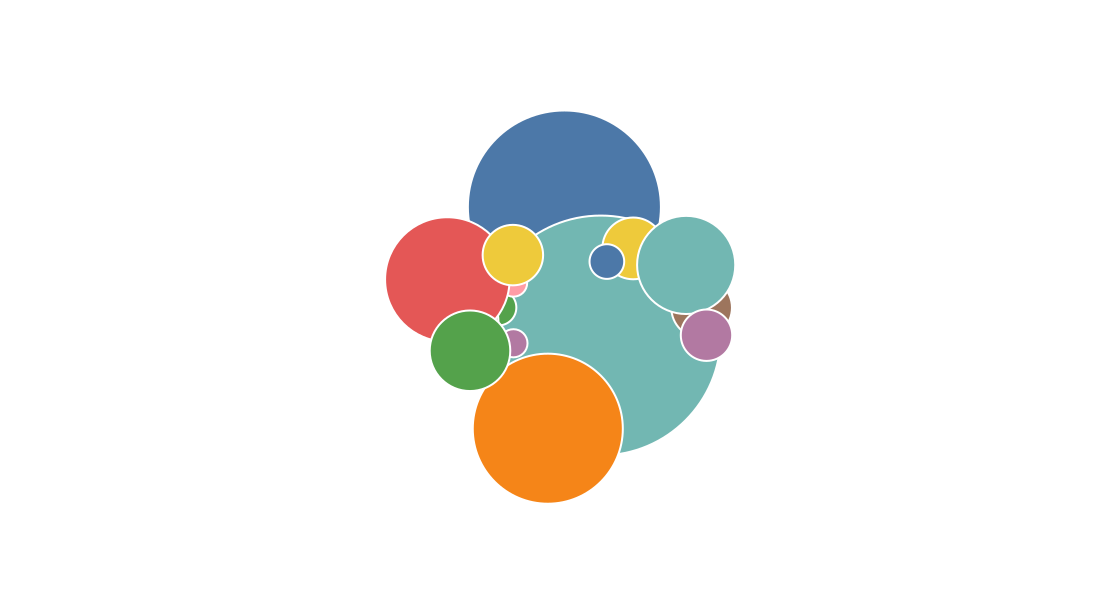 {
    "$schema": "https://vega.github.io/schema/vega/v5.json",
    "width":550,
    "height": 300,
    "padding": {"left": 5, "right": 5, "top": 0, "bottom": 0},
    "autosize": "none",
    "signals": [      
      {"name": "cx", "update": "width / 2"},
      {"name": "cy", "update": "height / 2"},
      {
        "name": "gravityX",
        "value": 0.0,
        "bind": {"input": "range", "min": 0, "max": 1}
        
      },
      {
        "name": "gravityY",
        "value": 1,
        "bind": {"input": "range", "min": 0, "max": 1}
      }
    ],
    "data": [
      {
        "name": "table",
        "values": [
          {"category": "United States Navy - USN", "amount": 0.989
        },
          {"category": "United States Army", "amount": 0.216
        },
          {"category": "Spanish Air Force - EjÃ©rcito del Aire", "amount": 0.183
        },
          {"category": "Soviet Air Force - Voyenno-vozdushnye sily CCCP", "amount": 1.231
        },
          {"category": "Royal Thai Air Force - Kong Thap Akat Thai", "amount": 0.153
        },
          {"category": "Royal Air Force - RAF", "amount": 0.301
        },
          {"category": "Private Mexican", "amount": 0.102
        },
          {"category": "Private German", "amount": 0.097
        },
          {"category": "Private American", "amount": 0.295
        },
          {"category": "Merpati Nusantara Airlines - MNA", "amount": 0.348
        },
          {"category": "Italian Air Force - Aeronautica Militare Italiana", "amount": 0.146
        },
          {"category": "Indian Airlines", "amount": 0.766
        },
          {"category": "Indian Air Force - Bharatiya Vayu Sena", "amount": 0.633
        },
          {"category": "Ethiopian Airlines", "amount": 0.495

        },
          {"category": "Brazilian Air Force - ForÃ§a AÃ©rea Brasileira", "amount": 0.402

        },
          {"category": "Argentinian Air Force - Fuerza AÃ©rea Argentina", "amount": 0.294

        },
          {"category": "Air America", "amount": 0.244

        }
        ]
      }
    ],
    "scales": [
      {
        "name": "size",
        "domain": {"data": "table", "field": "amount"},
        "range": [100, 3000]
        

      },
      {
        "name": "color",
        "type": "ordinal",
        "domain": {"data": "table", "field": "category"},
        "range": "category"
        

      }
    ],
    "marks": [
      
      {

        "name": "nodes",
        "type": "symbol",
        "from": {"data": "table"},
        "encode": {
          "enter": {
            "fill": {"scale": "color", "field": "category"},
            "xfocus": {"signal": "cx"},
            "yfocus": {"signal": "cy"}
          },
          "update": {
            "size": {"signal": "pow(2 * datum.amount, 2)", "scale": "size"},
            "stroke": {"value": "white"},
            "strokeWidth": {"value": 1},
            "tooltip": {"signal": "datum"}
              
            
          }
          
          

        },
        
        "transform": [
          {
            "type": "force",
            "iterations": 100,
            "static": false,
            "forces": [
              {
                "force": "collide",
                "iterations": 2,
                "radius": {"expr": "sqrt(datum.size) / 2"}
              },
              {"force": "center", "x": {"signal": "cx"}, "y": {"signal": "cy"}},
              {"force": "x", "x": "xfocus", "strength": {"signal": "gravityX"}},
              {"force": "y", "y": "yfocus", "strength": {"signal": "gravityY"}}
            ]
          }
        ]
      }

    ]
    
  }